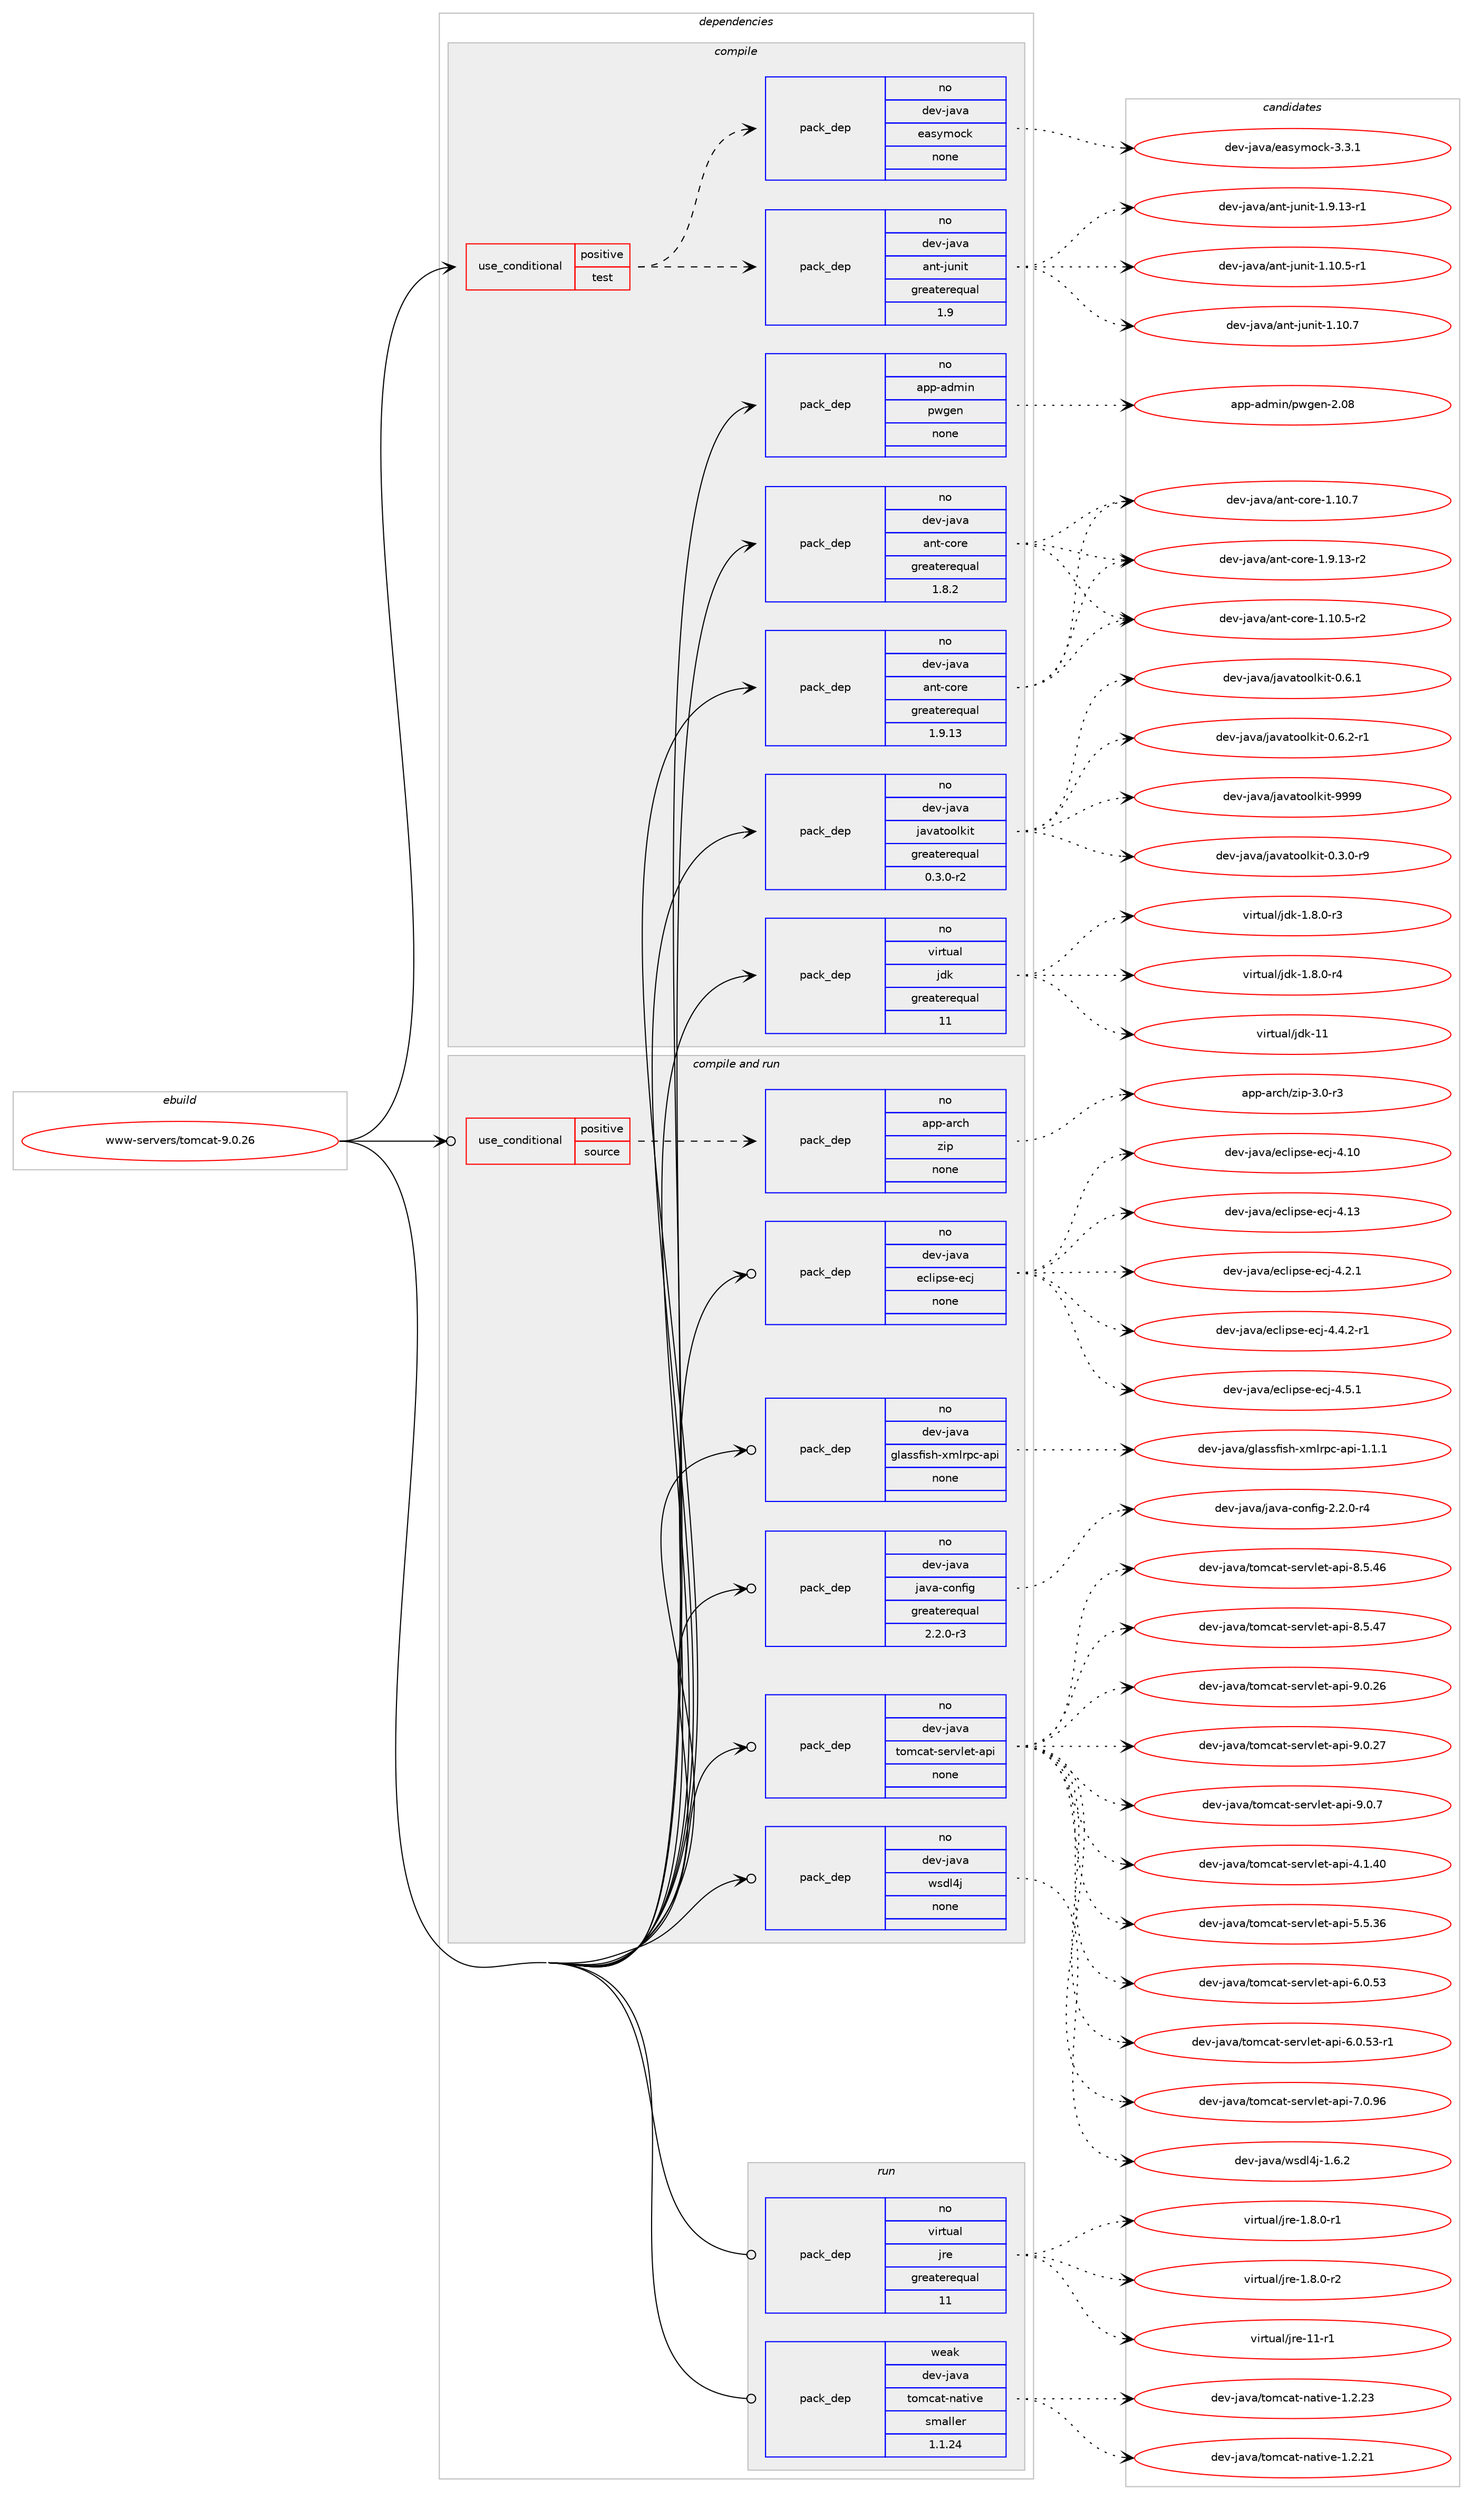 digraph prolog {

# *************
# Graph options
# *************

newrank=true;
concentrate=true;
compound=true;
graph [rankdir=LR,fontname=Helvetica,fontsize=10,ranksep=1.5];#, ranksep=2.5, nodesep=0.2];
edge  [arrowhead=vee];
node  [fontname=Helvetica,fontsize=10];

# **********
# The ebuild
# **********

subgraph cluster_leftcol {
color=gray;
rank=same;
label=<<i>ebuild</i>>;
id [label="www-servers/tomcat-9.0.26", color=red, width=4, href="../www-servers/tomcat-9.0.26.svg"];
}

# ****************
# The dependencies
# ****************

subgraph cluster_midcol {
color=gray;
label=<<i>dependencies</i>>;
subgraph cluster_compile {
fillcolor="#eeeeee";
style=filled;
label=<<i>compile</i>>;
subgraph cond218469 {
dependency910977 [label=<<TABLE BORDER="0" CELLBORDER="1" CELLSPACING="0" CELLPADDING="4"><TR><TD ROWSPAN="3" CELLPADDING="10">use_conditional</TD></TR><TR><TD>positive</TD></TR><TR><TD>test</TD></TR></TABLE>>, shape=none, color=red];
subgraph pack676106 {
dependency910978 [label=<<TABLE BORDER="0" CELLBORDER="1" CELLSPACING="0" CELLPADDING="4" WIDTH="220"><TR><TD ROWSPAN="6" CELLPADDING="30">pack_dep</TD></TR><TR><TD WIDTH="110">no</TD></TR><TR><TD>dev-java</TD></TR><TR><TD>ant-junit</TD></TR><TR><TD>greaterequal</TD></TR><TR><TD>1.9</TD></TR></TABLE>>, shape=none, color=blue];
}
dependency910977:e -> dependency910978:w [weight=20,style="dashed",arrowhead="vee"];
subgraph pack676107 {
dependency910979 [label=<<TABLE BORDER="0" CELLBORDER="1" CELLSPACING="0" CELLPADDING="4" WIDTH="220"><TR><TD ROWSPAN="6" CELLPADDING="30">pack_dep</TD></TR><TR><TD WIDTH="110">no</TD></TR><TR><TD>dev-java</TD></TR><TR><TD>easymock</TD></TR><TR><TD>none</TD></TR><TR><TD></TD></TR></TABLE>>, shape=none, color=blue];
}
dependency910977:e -> dependency910979:w [weight=20,style="dashed",arrowhead="vee"];
}
id:e -> dependency910977:w [weight=20,style="solid",arrowhead="vee"];
subgraph pack676108 {
dependency910980 [label=<<TABLE BORDER="0" CELLBORDER="1" CELLSPACING="0" CELLPADDING="4" WIDTH="220"><TR><TD ROWSPAN="6" CELLPADDING="30">pack_dep</TD></TR><TR><TD WIDTH="110">no</TD></TR><TR><TD>app-admin</TD></TR><TR><TD>pwgen</TD></TR><TR><TD>none</TD></TR><TR><TD></TD></TR></TABLE>>, shape=none, color=blue];
}
id:e -> dependency910980:w [weight=20,style="solid",arrowhead="vee"];
subgraph pack676109 {
dependency910981 [label=<<TABLE BORDER="0" CELLBORDER="1" CELLSPACING="0" CELLPADDING="4" WIDTH="220"><TR><TD ROWSPAN="6" CELLPADDING="30">pack_dep</TD></TR><TR><TD WIDTH="110">no</TD></TR><TR><TD>dev-java</TD></TR><TR><TD>ant-core</TD></TR><TR><TD>greaterequal</TD></TR><TR><TD>1.8.2</TD></TR></TABLE>>, shape=none, color=blue];
}
id:e -> dependency910981:w [weight=20,style="solid",arrowhead="vee"];
subgraph pack676110 {
dependency910982 [label=<<TABLE BORDER="0" CELLBORDER="1" CELLSPACING="0" CELLPADDING="4" WIDTH="220"><TR><TD ROWSPAN="6" CELLPADDING="30">pack_dep</TD></TR><TR><TD WIDTH="110">no</TD></TR><TR><TD>dev-java</TD></TR><TR><TD>ant-core</TD></TR><TR><TD>greaterequal</TD></TR><TR><TD>1.9.13</TD></TR></TABLE>>, shape=none, color=blue];
}
id:e -> dependency910982:w [weight=20,style="solid",arrowhead="vee"];
subgraph pack676111 {
dependency910983 [label=<<TABLE BORDER="0" CELLBORDER="1" CELLSPACING="0" CELLPADDING="4" WIDTH="220"><TR><TD ROWSPAN="6" CELLPADDING="30">pack_dep</TD></TR><TR><TD WIDTH="110">no</TD></TR><TR><TD>dev-java</TD></TR><TR><TD>javatoolkit</TD></TR><TR><TD>greaterequal</TD></TR><TR><TD>0.3.0-r2</TD></TR></TABLE>>, shape=none, color=blue];
}
id:e -> dependency910983:w [weight=20,style="solid",arrowhead="vee"];
subgraph pack676112 {
dependency910984 [label=<<TABLE BORDER="0" CELLBORDER="1" CELLSPACING="0" CELLPADDING="4" WIDTH="220"><TR><TD ROWSPAN="6" CELLPADDING="30">pack_dep</TD></TR><TR><TD WIDTH="110">no</TD></TR><TR><TD>virtual</TD></TR><TR><TD>jdk</TD></TR><TR><TD>greaterequal</TD></TR><TR><TD>11</TD></TR></TABLE>>, shape=none, color=blue];
}
id:e -> dependency910984:w [weight=20,style="solid",arrowhead="vee"];
}
subgraph cluster_compileandrun {
fillcolor="#eeeeee";
style=filled;
label=<<i>compile and run</i>>;
subgraph cond218470 {
dependency910985 [label=<<TABLE BORDER="0" CELLBORDER="1" CELLSPACING="0" CELLPADDING="4"><TR><TD ROWSPAN="3" CELLPADDING="10">use_conditional</TD></TR><TR><TD>positive</TD></TR><TR><TD>source</TD></TR></TABLE>>, shape=none, color=red];
subgraph pack676113 {
dependency910986 [label=<<TABLE BORDER="0" CELLBORDER="1" CELLSPACING="0" CELLPADDING="4" WIDTH="220"><TR><TD ROWSPAN="6" CELLPADDING="30">pack_dep</TD></TR><TR><TD WIDTH="110">no</TD></TR><TR><TD>app-arch</TD></TR><TR><TD>zip</TD></TR><TR><TD>none</TD></TR><TR><TD></TD></TR></TABLE>>, shape=none, color=blue];
}
dependency910985:e -> dependency910986:w [weight=20,style="dashed",arrowhead="vee"];
}
id:e -> dependency910985:w [weight=20,style="solid",arrowhead="odotvee"];
subgraph pack676114 {
dependency910987 [label=<<TABLE BORDER="0" CELLBORDER="1" CELLSPACING="0" CELLPADDING="4" WIDTH="220"><TR><TD ROWSPAN="6" CELLPADDING="30">pack_dep</TD></TR><TR><TD WIDTH="110">no</TD></TR><TR><TD>dev-java</TD></TR><TR><TD>eclipse-ecj</TD></TR><TR><TD>none</TD></TR><TR><TD></TD></TR></TABLE>>, shape=none, color=blue];
}
id:e -> dependency910987:w [weight=20,style="solid",arrowhead="odotvee"];
subgraph pack676115 {
dependency910988 [label=<<TABLE BORDER="0" CELLBORDER="1" CELLSPACING="0" CELLPADDING="4" WIDTH="220"><TR><TD ROWSPAN="6" CELLPADDING="30">pack_dep</TD></TR><TR><TD WIDTH="110">no</TD></TR><TR><TD>dev-java</TD></TR><TR><TD>glassfish-xmlrpc-api</TD></TR><TR><TD>none</TD></TR><TR><TD></TD></TR></TABLE>>, shape=none, color=blue];
}
id:e -> dependency910988:w [weight=20,style="solid",arrowhead="odotvee"];
subgraph pack676116 {
dependency910989 [label=<<TABLE BORDER="0" CELLBORDER="1" CELLSPACING="0" CELLPADDING="4" WIDTH="220"><TR><TD ROWSPAN="6" CELLPADDING="30">pack_dep</TD></TR><TR><TD WIDTH="110">no</TD></TR><TR><TD>dev-java</TD></TR><TR><TD>java-config</TD></TR><TR><TD>greaterequal</TD></TR><TR><TD>2.2.0-r3</TD></TR></TABLE>>, shape=none, color=blue];
}
id:e -> dependency910989:w [weight=20,style="solid",arrowhead="odotvee"];
subgraph pack676117 {
dependency910990 [label=<<TABLE BORDER="0" CELLBORDER="1" CELLSPACING="0" CELLPADDING="4" WIDTH="220"><TR><TD ROWSPAN="6" CELLPADDING="30">pack_dep</TD></TR><TR><TD WIDTH="110">no</TD></TR><TR><TD>dev-java</TD></TR><TR><TD>tomcat-servlet-api</TD></TR><TR><TD>none</TD></TR><TR><TD></TD></TR></TABLE>>, shape=none, color=blue];
}
id:e -> dependency910990:w [weight=20,style="solid",arrowhead="odotvee"];
subgraph pack676118 {
dependency910991 [label=<<TABLE BORDER="0" CELLBORDER="1" CELLSPACING="0" CELLPADDING="4" WIDTH="220"><TR><TD ROWSPAN="6" CELLPADDING="30">pack_dep</TD></TR><TR><TD WIDTH="110">no</TD></TR><TR><TD>dev-java</TD></TR><TR><TD>wsdl4j</TD></TR><TR><TD>none</TD></TR><TR><TD></TD></TR></TABLE>>, shape=none, color=blue];
}
id:e -> dependency910991:w [weight=20,style="solid",arrowhead="odotvee"];
}
subgraph cluster_run {
fillcolor="#eeeeee";
style=filled;
label=<<i>run</i>>;
subgraph pack676119 {
dependency910992 [label=<<TABLE BORDER="0" CELLBORDER="1" CELLSPACING="0" CELLPADDING="4" WIDTH="220"><TR><TD ROWSPAN="6" CELLPADDING="30">pack_dep</TD></TR><TR><TD WIDTH="110">no</TD></TR><TR><TD>virtual</TD></TR><TR><TD>jre</TD></TR><TR><TD>greaterequal</TD></TR><TR><TD>11</TD></TR></TABLE>>, shape=none, color=blue];
}
id:e -> dependency910992:w [weight=20,style="solid",arrowhead="odot"];
subgraph pack676120 {
dependency910993 [label=<<TABLE BORDER="0" CELLBORDER="1" CELLSPACING="0" CELLPADDING="4" WIDTH="220"><TR><TD ROWSPAN="6" CELLPADDING="30">pack_dep</TD></TR><TR><TD WIDTH="110">weak</TD></TR><TR><TD>dev-java</TD></TR><TR><TD>tomcat-native</TD></TR><TR><TD>smaller</TD></TR><TR><TD>1.1.24</TD></TR></TABLE>>, shape=none, color=blue];
}
id:e -> dependency910993:w [weight=20,style="solid",arrowhead="odot"];
}
}

# **************
# The candidates
# **************

subgraph cluster_choices {
rank=same;
color=gray;
label=<<i>candidates</i>>;

subgraph choice676106 {
color=black;
nodesep=1;
choice100101118451069711897479711011645106117110105116454946494846534511449 [label="dev-java/ant-junit-1.10.5-r1", color=red, width=4,href="../dev-java/ant-junit-1.10.5-r1.svg"];
choice10010111845106971189747971101164510611711010511645494649484655 [label="dev-java/ant-junit-1.10.7", color=red, width=4,href="../dev-java/ant-junit-1.10.7.svg"];
choice100101118451069711897479711011645106117110105116454946574649514511449 [label="dev-java/ant-junit-1.9.13-r1", color=red, width=4,href="../dev-java/ant-junit-1.9.13-r1.svg"];
dependency910978:e -> choice100101118451069711897479711011645106117110105116454946494846534511449:w [style=dotted,weight="100"];
dependency910978:e -> choice10010111845106971189747971101164510611711010511645494649484655:w [style=dotted,weight="100"];
dependency910978:e -> choice100101118451069711897479711011645106117110105116454946574649514511449:w [style=dotted,weight="100"];
}
subgraph choice676107 {
color=black;
nodesep=1;
choice100101118451069711897471019711512110911199107455146514649 [label="dev-java/easymock-3.3.1", color=red, width=4,href="../dev-java/easymock-3.3.1.svg"];
dependency910979:e -> choice100101118451069711897471019711512110911199107455146514649:w [style=dotted,weight="100"];
}
subgraph choice676108 {
color=black;
nodesep=1;
choice971121124597100109105110471121191031011104550464856 [label="app-admin/pwgen-2.08", color=red, width=4,href="../app-admin/pwgen-2.08.svg"];
dependency910980:e -> choice971121124597100109105110471121191031011104550464856:w [style=dotted,weight="100"];
}
subgraph choice676109 {
color=black;
nodesep=1;
choice10010111845106971189747971101164599111114101454946494846534511450 [label="dev-java/ant-core-1.10.5-r2", color=red, width=4,href="../dev-java/ant-core-1.10.5-r2.svg"];
choice1001011184510697118974797110116459911111410145494649484655 [label="dev-java/ant-core-1.10.7", color=red, width=4,href="../dev-java/ant-core-1.10.7.svg"];
choice10010111845106971189747971101164599111114101454946574649514511450 [label="dev-java/ant-core-1.9.13-r2", color=red, width=4,href="../dev-java/ant-core-1.9.13-r2.svg"];
dependency910981:e -> choice10010111845106971189747971101164599111114101454946494846534511450:w [style=dotted,weight="100"];
dependency910981:e -> choice1001011184510697118974797110116459911111410145494649484655:w [style=dotted,weight="100"];
dependency910981:e -> choice10010111845106971189747971101164599111114101454946574649514511450:w [style=dotted,weight="100"];
}
subgraph choice676110 {
color=black;
nodesep=1;
choice10010111845106971189747971101164599111114101454946494846534511450 [label="dev-java/ant-core-1.10.5-r2", color=red, width=4,href="../dev-java/ant-core-1.10.5-r2.svg"];
choice1001011184510697118974797110116459911111410145494649484655 [label="dev-java/ant-core-1.10.7", color=red, width=4,href="../dev-java/ant-core-1.10.7.svg"];
choice10010111845106971189747971101164599111114101454946574649514511450 [label="dev-java/ant-core-1.9.13-r2", color=red, width=4,href="../dev-java/ant-core-1.9.13-r2.svg"];
dependency910982:e -> choice10010111845106971189747971101164599111114101454946494846534511450:w [style=dotted,weight="100"];
dependency910982:e -> choice1001011184510697118974797110116459911111410145494649484655:w [style=dotted,weight="100"];
dependency910982:e -> choice10010111845106971189747971101164599111114101454946574649514511450:w [style=dotted,weight="100"];
}
subgraph choice676111 {
color=black;
nodesep=1;
choice1001011184510697118974710697118971161111111081071051164548465146484511457 [label="dev-java/javatoolkit-0.3.0-r9", color=red, width=4,href="../dev-java/javatoolkit-0.3.0-r9.svg"];
choice100101118451069711897471069711897116111111108107105116454846544649 [label="dev-java/javatoolkit-0.6.1", color=red, width=4,href="../dev-java/javatoolkit-0.6.1.svg"];
choice1001011184510697118974710697118971161111111081071051164548465446504511449 [label="dev-java/javatoolkit-0.6.2-r1", color=red, width=4,href="../dev-java/javatoolkit-0.6.2-r1.svg"];
choice1001011184510697118974710697118971161111111081071051164557575757 [label="dev-java/javatoolkit-9999", color=red, width=4,href="../dev-java/javatoolkit-9999.svg"];
dependency910983:e -> choice1001011184510697118974710697118971161111111081071051164548465146484511457:w [style=dotted,weight="100"];
dependency910983:e -> choice100101118451069711897471069711897116111111108107105116454846544649:w [style=dotted,weight="100"];
dependency910983:e -> choice1001011184510697118974710697118971161111111081071051164548465446504511449:w [style=dotted,weight="100"];
dependency910983:e -> choice1001011184510697118974710697118971161111111081071051164557575757:w [style=dotted,weight="100"];
}
subgraph choice676112 {
color=black;
nodesep=1;
choice11810511411611797108471061001074549465646484511451 [label="virtual/jdk-1.8.0-r3", color=red, width=4,href="../virtual/jdk-1.8.0-r3.svg"];
choice11810511411611797108471061001074549465646484511452 [label="virtual/jdk-1.8.0-r4", color=red, width=4,href="../virtual/jdk-1.8.0-r4.svg"];
choice1181051141161179710847106100107454949 [label="virtual/jdk-11", color=red, width=4,href="../virtual/jdk-11.svg"];
dependency910984:e -> choice11810511411611797108471061001074549465646484511451:w [style=dotted,weight="100"];
dependency910984:e -> choice11810511411611797108471061001074549465646484511452:w [style=dotted,weight="100"];
dependency910984:e -> choice1181051141161179710847106100107454949:w [style=dotted,weight="100"];
}
subgraph choice676113 {
color=black;
nodesep=1;
choice9711211245971149910447122105112455146484511451 [label="app-arch/zip-3.0-r3", color=red, width=4,href="../app-arch/zip-3.0-r3.svg"];
dependency910986:e -> choice9711211245971149910447122105112455146484511451:w [style=dotted,weight="100"];
}
subgraph choice676114 {
color=black;
nodesep=1;
choice100101118451069711897471019910810511211510145101991064552464948 [label="dev-java/eclipse-ecj-4.10", color=red, width=4,href="../dev-java/eclipse-ecj-4.10.svg"];
choice100101118451069711897471019910810511211510145101991064552464951 [label="dev-java/eclipse-ecj-4.13", color=red, width=4,href="../dev-java/eclipse-ecj-4.13.svg"];
choice10010111845106971189747101991081051121151014510199106455246504649 [label="dev-java/eclipse-ecj-4.2.1", color=red, width=4,href="../dev-java/eclipse-ecj-4.2.1.svg"];
choice100101118451069711897471019910810511211510145101991064552465246504511449 [label="dev-java/eclipse-ecj-4.4.2-r1", color=red, width=4,href="../dev-java/eclipse-ecj-4.4.2-r1.svg"];
choice10010111845106971189747101991081051121151014510199106455246534649 [label="dev-java/eclipse-ecj-4.5.1", color=red, width=4,href="../dev-java/eclipse-ecj-4.5.1.svg"];
dependency910987:e -> choice100101118451069711897471019910810511211510145101991064552464948:w [style=dotted,weight="100"];
dependency910987:e -> choice100101118451069711897471019910810511211510145101991064552464951:w [style=dotted,weight="100"];
dependency910987:e -> choice10010111845106971189747101991081051121151014510199106455246504649:w [style=dotted,weight="100"];
dependency910987:e -> choice100101118451069711897471019910810511211510145101991064552465246504511449:w [style=dotted,weight="100"];
dependency910987:e -> choice10010111845106971189747101991081051121151014510199106455246534649:w [style=dotted,weight="100"];
}
subgraph choice676115 {
color=black;
nodesep=1;
choice100101118451069711897471031089711511510210511510445120109108114112994597112105454946494649 [label="dev-java/glassfish-xmlrpc-api-1.1.1", color=red, width=4,href="../dev-java/glassfish-xmlrpc-api-1.1.1.svg"];
dependency910988:e -> choice100101118451069711897471031089711511510210511510445120109108114112994597112105454946494649:w [style=dotted,weight="100"];
}
subgraph choice676116 {
color=black;
nodesep=1;
choice10010111845106971189747106971189745991111101021051034550465046484511452 [label="dev-java/java-config-2.2.0-r4", color=red, width=4,href="../dev-java/java-config-2.2.0-r4.svg"];
dependency910989:e -> choice10010111845106971189747106971189745991111101021051034550465046484511452:w [style=dotted,weight="100"];
}
subgraph choice676117 {
color=black;
nodesep=1;
choice10010111845106971189747116111109999711645115101114118108101116459711210545524649465248 [label="dev-java/tomcat-servlet-api-4.1.40", color=red, width=4,href="../dev-java/tomcat-servlet-api-4.1.40.svg"];
choice10010111845106971189747116111109999711645115101114118108101116459711210545534653465154 [label="dev-java/tomcat-servlet-api-5.5.36", color=red, width=4,href="../dev-java/tomcat-servlet-api-5.5.36.svg"];
choice10010111845106971189747116111109999711645115101114118108101116459711210545544648465351 [label="dev-java/tomcat-servlet-api-6.0.53", color=red, width=4,href="../dev-java/tomcat-servlet-api-6.0.53.svg"];
choice100101118451069711897471161111099997116451151011141181081011164597112105455446484653514511449 [label="dev-java/tomcat-servlet-api-6.0.53-r1", color=red, width=4,href="../dev-java/tomcat-servlet-api-6.0.53-r1.svg"];
choice10010111845106971189747116111109999711645115101114118108101116459711210545554648465754 [label="dev-java/tomcat-servlet-api-7.0.96", color=red, width=4,href="../dev-java/tomcat-servlet-api-7.0.96.svg"];
choice10010111845106971189747116111109999711645115101114118108101116459711210545564653465254 [label="dev-java/tomcat-servlet-api-8.5.46", color=red, width=4,href="../dev-java/tomcat-servlet-api-8.5.46.svg"];
choice10010111845106971189747116111109999711645115101114118108101116459711210545564653465255 [label="dev-java/tomcat-servlet-api-8.5.47", color=red, width=4,href="../dev-java/tomcat-servlet-api-8.5.47.svg"];
choice10010111845106971189747116111109999711645115101114118108101116459711210545574648465054 [label="dev-java/tomcat-servlet-api-9.0.26", color=red, width=4,href="../dev-java/tomcat-servlet-api-9.0.26.svg"];
choice10010111845106971189747116111109999711645115101114118108101116459711210545574648465055 [label="dev-java/tomcat-servlet-api-9.0.27", color=red, width=4,href="../dev-java/tomcat-servlet-api-9.0.27.svg"];
choice100101118451069711897471161111099997116451151011141181081011164597112105455746484655 [label="dev-java/tomcat-servlet-api-9.0.7", color=red, width=4,href="../dev-java/tomcat-servlet-api-9.0.7.svg"];
dependency910990:e -> choice10010111845106971189747116111109999711645115101114118108101116459711210545524649465248:w [style=dotted,weight="100"];
dependency910990:e -> choice10010111845106971189747116111109999711645115101114118108101116459711210545534653465154:w [style=dotted,weight="100"];
dependency910990:e -> choice10010111845106971189747116111109999711645115101114118108101116459711210545544648465351:w [style=dotted,weight="100"];
dependency910990:e -> choice100101118451069711897471161111099997116451151011141181081011164597112105455446484653514511449:w [style=dotted,weight="100"];
dependency910990:e -> choice10010111845106971189747116111109999711645115101114118108101116459711210545554648465754:w [style=dotted,weight="100"];
dependency910990:e -> choice10010111845106971189747116111109999711645115101114118108101116459711210545564653465254:w [style=dotted,weight="100"];
dependency910990:e -> choice10010111845106971189747116111109999711645115101114118108101116459711210545564653465255:w [style=dotted,weight="100"];
dependency910990:e -> choice10010111845106971189747116111109999711645115101114118108101116459711210545574648465054:w [style=dotted,weight="100"];
dependency910990:e -> choice10010111845106971189747116111109999711645115101114118108101116459711210545574648465055:w [style=dotted,weight="100"];
dependency910990:e -> choice100101118451069711897471161111099997116451151011141181081011164597112105455746484655:w [style=dotted,weight="100"];
}
subgraph choice676118 {
color=black;
nodesep=1;
choice1001011184510697118974711911510010852106454946544650 [label="dev-java/wsdl4j-1.6.2", color=red, width=4,href="../dev-java/wsdl4j-1.6.2.svg"];
dependency910991:e -> choice1001011184510697118974711911510010852106454946544650:w [style=dotted,weight="100"];
}
subgraph choice676119 {
color=black;
nodesep=1;
choice11810511411611797108471061141014549465646484511449 [label="virtual/jre-1.8.0-r1", color=red, width=4,href="../virtual/jre-1.8.0-r1.svg"];
choice11810511411611797108471061141014549465646484511450 [label="virtual/jre-1.8.0-r2", color=red, width=4,href="../virtual/jre-1.8.0-r2.svg"];
choice11810511411611797108471061141014549494511449 [label="virtual/jre-11-r1", color=red, width=4,href="../virtual/jre-11-r1.svg"];
dependency910992:e -> choice11810511411611797108471061141014549465646484511449:w [style=dotted,weight="100"];
dependency910992:e -> choice11810511411611797108471061141014549465646484511450:w [style=dotted,weight="100"];
dependency910992:e -> choice11810511411611797108471061141014549494511449:w [style=dotted,weight="100"];
}
subgraph choice676120 {
color=black;
nodesep=1;
choice100101118451069711897471161111099997116451109711610511810145494650465049 [label="dev-java/tomcat-native-1.2.21", color=red, width=4,href="../dev-java/tomcat-native-1.2.21.svg"];
choice100101118451069711897471161111099997116451109711610511810145494650465051 [label="dev-java/tomcat-native-1.2.23", color=red, width=4,href="../dev-java/tomcat-native-1.2.23.svg"];
dependency910993:e -> choice100101118451069711897471161111099997116451109711610511810145494650465049:w [style=dotted,weight="100"];
dependency910993:e -> choice100101118451069711897471161111099997116451109711610511810145494650465051:w [style=dotted,weight="100"];
}
}

}
